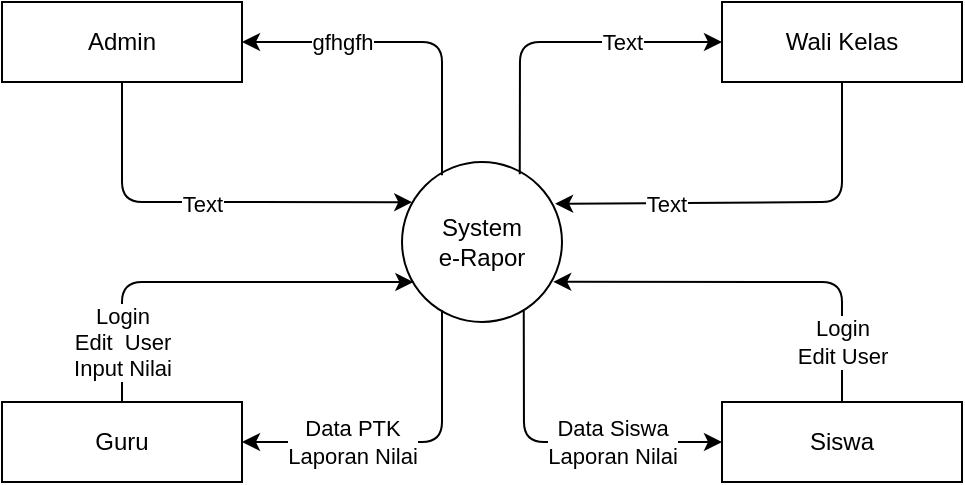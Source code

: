 <mxfile version="14.3.2" type="github">
  <diagram id="97ScS4OafS-AO9zeD5bM" name="Page-1">
    <mxGraphModel dx="723" dy="402" grid="1" gridSize="5" guides="1" tooltips="1" connect="1" arrows="1" fold="1" page="1" pageScale="1" pageWidth="827" pageHeight="1169" math="0" shadow="0">
      <root>
        <mxCell id="0" />
        <mxCell id="1" parent="0" />
        <mxCell id="EUROxXfzbm8XMdAwXbnD-1" value="System &lt;br&gt;e-Rapor" style="ellipse;whiteSpace=wrap;html=1;aspect=fixed;" parent="1" vertex="1">
          <mxGeometry x="360" y="200" width="80" height="80" as="geometry" />
        </mxCell>
        <mxCell id="EUROxXfzbm8XMdAwXbnD-2" value="Admin" style="rounded=0;whiteSpace=wrap;html=1;" parent="1" vertex="1">
          <mxGeometry x="160" y="120" width="120" height="40" as="geometry" />
        </mxCell>
        <mxCell id="EUROxXfzbm8XMdAwXbnD-4" value="Guru" style="rounded=0;whiteSpace=wrap;html=1;" parent="1" vertex="1">
          <mxGeometry x="160" y="320" width="120" height="40" as="geometry" />
        </mxCell>
        <mxCell id="EUROxXfzbm8XMdAwXbnD-6" value="Wali Kelas" style="rounded=0;whiteSpace=wrap;html=1;" parent="1" vertex="1">
          <mxGeometry x="520" y="120" width="120" height="40" as="geometry" />
        </mxCell>
        <mxCell id="EUROxXfzbm8XMdAwXbnD-8" value="Siswa" style="rounded=0;whiteSpace=wrap;html=1;" parent="1" vertex="1">
          <mxGeometry x="520" y="320" width="120" height="40" as="geometry" />
        </mxCell>
        <mxCell id="EUROxXfzbm8XMdAwXbnD-10" value="" style="endArrow=classic;html=1;exitX=0.761;exitY=0.929;exitDx=0;exitDy=0;entryX=0;entryY=0.5;entryDx=0;entryDy=0;exitPerimeter=0;" parent="1" source="EUROxXfzbm8XMdAwXbnD-1" target="EUROxXfzbm8XMdAwXbnD-8" edge="1">
          <mxGeometry width="50" height="50" relative="1" as="geometry">
            <mxPoint x="380" y="277" as="sourcePoint" />
            <mxPoint x="440" y="230" as="targetPoint" />
            <Array as="points">
              <mxPoint x="421" y="340" />
            </Array>
          </mxGeometry>
        </mxCell>
        <mxCell id="XVjJSwbDcd3fZsFc2SV7-2" value="Data Siswa&lt;br&gt;Laporan Nilai" style="edgeLabel;html=1;align=center;verticalAlign=middle;resizable=0;points=[];" vertex="1" connectable="0" parent="EUROxXfzbm8XMdAwXbnD-10">
          <mxGeometry x="0.204" y="-2" relative="1" as="geometry">
            <mxPoint x="10.51" y="-2" as="offset" />
          </mxGeometry>
        </mxCell>
        <mxCell id="EUROxXfzbm8XMdAwXbnD-11" value="gfhgfh" style="endArrow=classic;html=1;entryX=1;entryY=0.5;entryDx=0;entryDy=0;exitX=0.25;exitY=0.083;exitDx=0;exitDy=0;exitPerimeter=0;" parent="1" target="EUROxXfzbm8XMdAwXbnD-2" edge="1" source="EUROxXfzbm8XMdAwXbnD-1">
          <mxGeometry x="0.4" width="50" height="50" relative="1" as="geometry">
            <mxPoint x="389" y="202" as="sourcePoint" />
            <mxPoint x="450" y="230" as="targetPoint" />
            <Array as="points">
              <mxPoint x="380" y="140" />
            </Array>
            <mxPoint as="offset" />
          </mxGeometry>
        </mxCell>
        <mxCell id="EUROxXfzbm8XMdAwXbnD-12" value="" style="endArrow=classic;html=1;exitX=0.5;exitY=1;exitDx=0;exitDy=0;entryX=0.957;entryY=0.261;entryDx=0;entryDy=0;entryPerimeter=0;" parent="1" source="EUROxXfzbm8XMdAwXbnD-6" target="EUROxXfzbm8XMdAwXbnD-1" edge="1">
          <mxGeometry width="50" height="50" relative="1" as="geometry">
            <mxPoint x="320.0" y="200.0" as="sourcePoint" />
            <mxPoint x="450" y="240" as="targetPoint" />
            <Array as="points">
              <mxPoint x="580" y="220" />
            </Array>
          </mxGeometry>
        </mxCell>
        <mxCell id="XVjJSwbDcd3fZsFc2SV7-5" value="Text" style="edgeLabel;html=1;align=center;verticalAlign=middle;resizable=0;points=[];" vertex="1" connectable="0" parent="EUROxXfzbm8XMdAwXbnD-12">
          <mxGeometry x="0.455" relative="1" as="geometry">
            <mxPoint as="offset" />
          </mxGeometry>
        </mxCell>
        <mxCell id="EUROxXfzbm8XMdAwXbnD-22" value="" style="endArrow=classic;html=1;entryX=1;entryY=0.5;entryDx=0;entryDy=0;" parent="1" target="EUROxXfzbm8XMdAwXbnD-4" edge="1">
          <mxGeometry width="50" height="50" relative="1" as="geometry">
            <mxPoint x="380" y="274" as="sourcePoint" />
            <mxPoint x="470" y="340" as="targetPoint" />
            <Array as="points">
              <mxPoint x="380" y="340" />
            </Array>
          </mxGeometry>
        </mxCell>
        <mxCell id="XVjJSwbDcd3fZsFc2SV7-3" value="Data PTK&lt;br&gt;Laporan Nilai" style="edgeLabel;html=1;align=center;verticalAlign=middle;resizable=0;points=[];" vertex="1" connectable="0" parent="EUROxXfzbm8XMdAwXbnD-22">
          <mxGeometry x="0.082" relative="1" as="geometry">
            <mxPoint x="-21" as="offset" />
          </mxGeometry>
        </mxCell>
        <mxCell id="EUROxXfzbm8XMdAwXbnD-23" value="" style="endArrow=classic;html=1;exitX=0.5;exitY=0;exitDx=0;exitDy=0;entryX=0.071;entryY=0.75;entryDx=0;entryDy=0;entryPerimeter=0;" parent="1" source="EUROxXfzbm8XMdAwXbnD-4" target="EUROxXfzbm8XMdAwXbnD-1" edge="1">
          <mxGeometry width="50" height="50" relative="1" as="geometry">
            <mxPoint x="420" y="390" as="sourcePoint" />
            <mxPoint x="360" y="260" as="targetPoint" />
            <Array as="points">
              <mxPoint x="220" y="260" />
            </Array>
          </mxGeometry>
        </mxCell>
        <mxCell id="XVjJSwbDcd3fZsFc2SV7-4" value="Login&lt;br&gt;Edit&amp;nbsp; User&lt;br&gt;Input Nilai" style="edgeLabel;html=1;align=center;verticalAlign=middle;resizable=0;points=[];" vertex="1" connectable="0" parent="EUROxXfzbm8XMdAwXbnD-23">
          <mxGeometry x="-0.815" relative="1" as="geometry">
            <mxPoint y="-10.83" as="offset" />
          </mxGeometry>
        </mxCell>
        <mxCell id="EUROxXfzbm8XMdAwXbnD-24" value="" style="endArrow=classic;html=1;entryX=0.945;entryY=0.749;entryDx=0;entryDy=0;exitX=0.5;exitY=0;exitDx=0;exitDy=0;entryPerimeter=0;" parent="1" source="EUROxXfzbm8XMdAwXbnD-8" target="EUROxXfzbm8XMdAwXbnD-1" edge="1">
          <mxGeometry width="50" height="50" relative="1" as="geometry">
            <mxPoint x="480" y="310" as="sourcePoint" />
            <mxPoint x="470" y="340" as="targetPoint" />
            <Array as="points">
              <mxPoint x="580" y="260" />
            </Array>
          </mxGeometry>
        </mxCell>
        <mxCell id="XVjJSwbDcd3fZsFc2SV7-1" value="Login&lt;br&gt;Edit User" style="edgeLabel;html=1;align=center;verticalAlign=middle;resizable=0;points=[];" vertex="1" connectable="0" parent="EUROxXfzbm8XMdAwXbnD-24">
          <mxGeometry x="-0.61" relative="1" as="geometry">
            <mxPoint y="10" as="offset" />
          </mxGeometry>
        </mxCell>
        <mxCell id="EUROxXfzbm8XMdAwXbnD-25" value="" style="endArrow=classic;html=1;exitX=0.5;exitY=1;exitDx=0;exitDy=0;entryX=0.064;entryY=0.251;entryDx=0;entryDy=0;entryPerimeter=0;" parent="1" source="EUROxXfzbm8XMdAwXbnD-2" target="EUROxXfzbm8XMdAwXbnD-1" edge="1">
          <mxGeometry width="50" height="50" relative="1" as="geometry">
            <mxPoint x="260" y="201" as="sourcePoint" />
            <mxPoint x="380" y="260" as="targetPoint" />
            <Array as="points">
              <mxPoint x="220" y="220" />
            </Array>
          </mxGeometry>
        </mxCell>
        <mxCell id="XVjJSwbDcd3fZsFc2SV7-7" value="Text" style="edgeLabel;html=1;align=center;verticalAlign=middle;resizable=0;points=[];" vertex="1" connectable="0" parent="EUROxXfzbm8XMdAwXbnD-25">
          <mxGeometry x="-0.03" y="-1" relative="1" as="geometry">
            <mxPoint as="offset" />
          </mxGeometry>
        </mxCell>
        <mxCell id="EUROxXfzbm8XMdAwXbnD-26" value="" style="endArrow=classic;html=1;entryX=0;entryY=0.5;entryDx=0;entryDy=0;exitX=0.736;exitY=0.076;exitDx=0;exitDy=0;exitPerimeter=0;" parent="1" source="EUROxXfzbm8XMdAwXbnD-1" target="EUROxXfzbm8XMdAwXbnD-6" edge="1">
          <mxGeometry width="50" height="50" relative="1" as="geometry">
            <mxPoint x="410" y="200" as="sourcePoint" />
            <mxPoint x="450" y="190" as="targetPoint" />
            <Array as="points">
              <mxPoint x="419" y="140" />
            </Array>
          </mxGeometry>
        </mxCell>
        <mxCell id="XVjJSwbDcd3fZsFc2SV7-6" value="Text" style="edgeLabel;html=1;align=center;verticalAlign=middle;resizable=0;points=[];" vertex="1" connectable="0" parent="EUROxXfzbm8XMdAwXbnD-26">
          <mxGeometry x="-0.42" y="-1" relative="1" as="geometry">
            <mxPoint x="50.03" y="-17.75" as="offset" />
          </mxGeometry>
        </mxCell>
      </root>
    </mxGraphModel>
  </diagram>
</mxfile>
